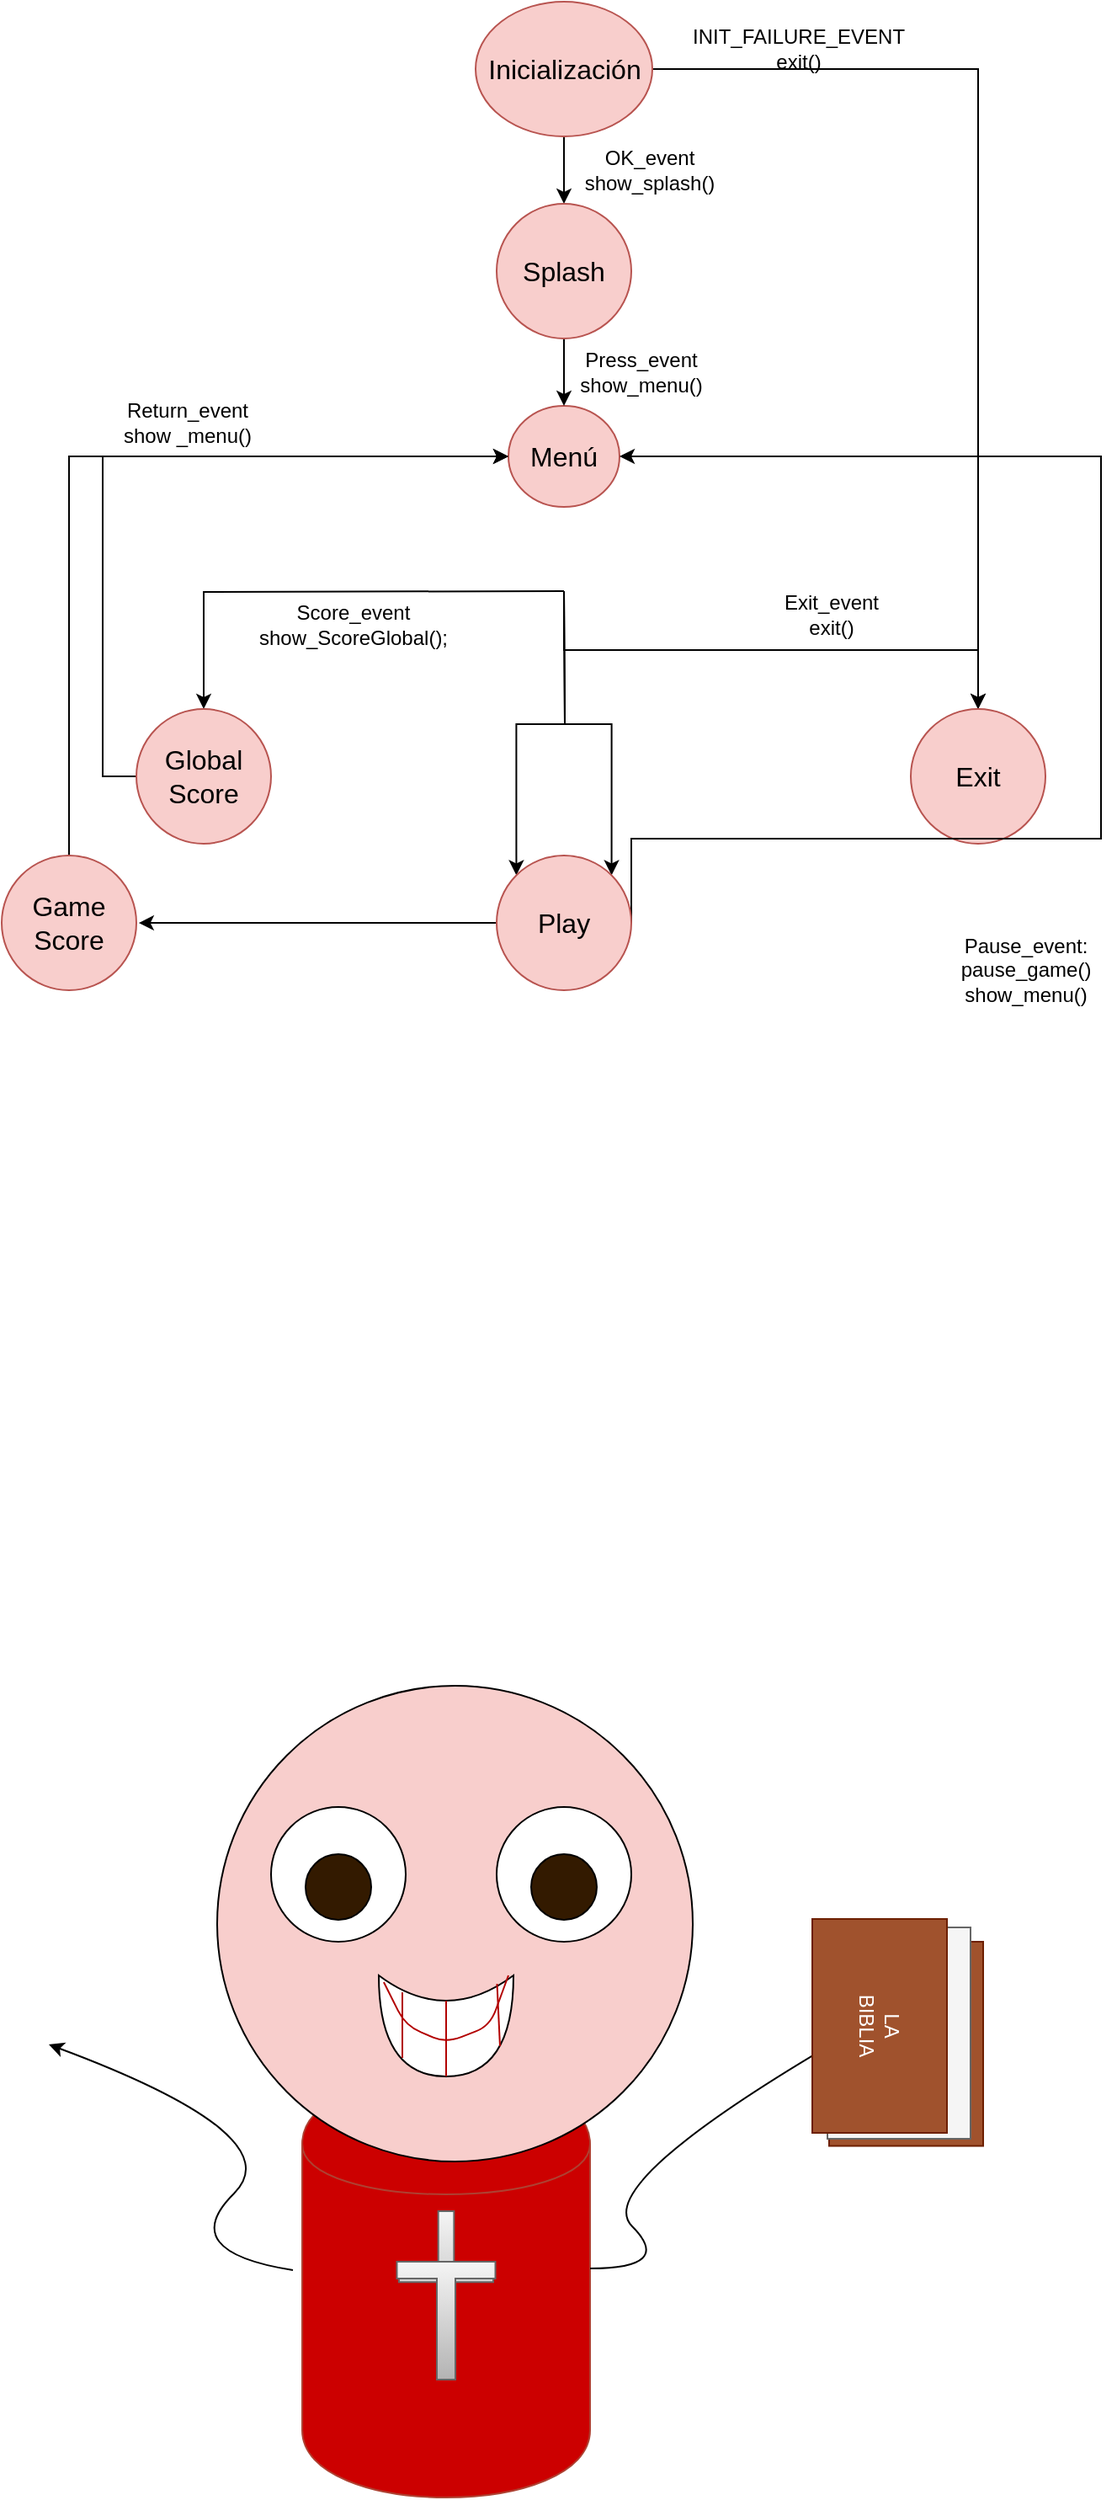 <mxfile version="13.1.3">
    <diagram id="6hGFLwfOUW9BJ-s0fimq" name="Page-1">
        <mxGraphModel dx="1266" dy="629" grid="1" gridSize="10" guides="1" tooltips="1" connect="1" arrows="1" fold="1" page="1" pageScale="1" pageWidth="827" pageHeight="1169" math="0" shadow="0">
            <root>
                <mxCell id="0"/>
                <mxCell id="1" parent="0"/>
                <mxCell id="63" value="" style="shape=cylinder;whiteSpace=wrap;html=1;boundedLbl=1;backgroundOutline=1;fillColor=#CC0000;strokeColor=#ae4132;" parent="1" vertex="1">
                    <mxGeometry x="258.5" y="1262" width="171" height="250" as="geometry"/>
                </mxCell>
                <mxCell id="60" value="" style="ellipse;whiteSpace=wrap;html=1;aspect=fixed;fillColor=#F8CECC;" parent="1" vertex="1">
                    <mxGeometry x="208" y="1030" width="282.5" height="282.5" as="geometry"/>
                </mxCell>
                <mxCell id="18" style="edgeStyle=orthogonalEdgeStyle;rounded=0;orthogonalLoop=1;jettySize=auto;html=1;exitX=0.5;exitY=1;exitDx=0;exitDy=0;entryX=0.5;entryY=0;entryDx=0;entryDy=0;" parent="1" target="12" edge="1">
                    <mxGeometry relative="1" as="geometry">
                        <mxPoint x="414" y="380" as="sourcePoint"/>
                    </mxGeometry>
                </mxCell>
                <mxCell id="21" style="edgeStyle=orthogonalEdgeStyle;rounded=0;orthogonalLoop=1;jettySize=auto;html=1;entryX=0.5;entryY=0;entryDx=0;entryDy=0;" parent="1" target="15" edge="1">
                    <mxGeometry relative="1" as="geometry">
                        <Array as="points">
                            <mxPoint x="414" y="415"/>
                            <mxPoint x="660" y="415"/>
                        </Array>
                        <mxPoint x="414" y="380" as="sourcePoint"/>
                    </mxGeometry>
                </mxCell>
                <mxCell id="35" style="edgeStyle=orthogonalEdgeStyle;rounded=0;orthogonalLoop=1;jettySize=auto;html=1;exitX=0.5;exitY=1;exitDx=0;exitDy=0;entryX=1;entryY=0;entryDx=0;entryDy=0;labelBackgroundColor=none;fontSize=16;fontColor=#FFFFFF;" parent="1" target="34" edge="1">
                    <mxGeometry relative="1" as="geometry">
                        <mxPoint x="414" y="380" as="sourcePoint"/>
                    </mxGeometry>
                </mxCell>
                <mxCell id="36" style="edgeStyle=orthogonalEdgeStyle;rounded=0;orthogonalLoop=1;jettySize=auto;html=1;exitX=0.5;exitY=1;exitDx=0;exitDy=0;entryX=0;entryY=0;entryDx=0;entryDy=0;labelBackgroundColor=none;fontSize=16;fontColor=#FFFFFF;" parent="1" target="34" edge="1">
                    <mxGeometry relative="1" as="geometry">
                        <mxPoint x="414" y="380" as="sourcePoint"/>
                    </mxGeometry>
                </mxCell>
                <mxCell id="2" value="Menú" style="ellipse;whiteSpace=wrap;html=1;fillColor=#f8cecc;strokeColor=#b85450;fontColor=#000000;fontSize=16;" parent="1" vertex="1">
                    <mxGeometry x="381" y="270" width="66" height="60" as="geometry"/>
                </mxCell>
                <mxCell id="16" style="edgeStyle=orthogonalEdgeStyle;rounded=0;orthogonalLoop=1;jettySize=auto;html=1;exitX=0.5;exitY=1;exitDx=0;exitDy=0;entryX=0.5;entryY=0;entryDx=0;entryDy=0;fontSize=16;fontColor=#33FF33;" parent="1" source="3" target="6" edge="1">
                    <mxGeometry relative="1" as="geometry"/>
                </mxCell>
                <mxCell id="85" style="edgeStyle=orthogonalEdgeStyle;rounded=0;orthogonalLoop=1;jettySize=auto;html=1;entryX=0.5;entryY=0;entryDx=0;entryDy=0;" parent="1" source="3" edge="1" target="15">
                    <mxGeometry relative="1" as="geometry">
                        <mxPoint x="660.412" y="398.529" as="targetPoint"/>
                    </mxGeometry>
                </mxCell>
                <mxCell id="3" value="Inicialización&lt;br style=&quot;font-size: 16px;&quot;&gt;" style="ellipse;whiteSpace=wrap;html=1;fillColor=#f8cecc;strokeColor=#b85450;fontColor=#000000;fontSize=16;" parent="1" vertex="1">
                    <mxGeometry x="361.5" y="30" width="105" height="80" as="geometry"/>
                </mxCell>
                <mxCell id="17" value="" style="edgeStyle=orthogonalEdgeStyle;rounded=0;orthogonalLoop=1;jettySize=auto;html=1;labelBackgroundColor=none;labelBorderColor=none;fontColor=#FFFFFF;" parent="1" source="6" target="2" edge="1">
                    <mxGeometry relative="1" as="geometry"/>
                </mxCell>
                <mxCell id="6" value="Splash" style="ellipse;whiteSpace=wrap;html=1;fillColor=#f8cecc;strokeColor=#b85450;fontColor=#000000;fontSize=16;" parent="1" vertex="1">
                    <mxGeometry x="374" y="150" width="80" height="80" as="geometry"/>
                </mxCell>
                <mxCell id="22" style="edgeStyle=orthogonalEdgeStyle;rounded=0;orthogonalLoop=1;jettySize=auto;html=1;exitX=0;exitY=0.5;exitDx=0;exitDy=0;entryX=0;entryY=0.5;entryDx=0;entryDy=0;" parent="1" source="12" target="2" edge="1">
                    <mxGeometry relative="1" as="geometry"/>
                </mxCell>
                <mxCell id="12" value="Global Score" style="ellipse;whiteSpace=wrap;html=1;aspect=fixed;fillColor=#f8cecc;strokeColor=#b85450;fontColor=#000000;fontSize=16;" parent="1" vertex="1">
                    <mxGeometry x="160" y="450" width="80" height="80" as="geometry"/>
                </mxCell>
                <mxCell id="15" value="Exit" style="ellipse;whiteSpace=wrap;html=1;aspect=fixed;fillColor=#f8cecc;strokeColor=#b85450;fontColor=#000000;fontSize=16;" parent="1" vertex="1">
                    <mxGeometry x="620" y="450" width="80" height="80" as="geometry"/>
                </mxCell>
                <mxCell id="26" value="Score_event&lt;br&gt;show_ScoreGlobal();&lt;br&gt;" style="text;html=1;strokeColor=none;fillColor=none;align=center;verticalAlign=middle;whiteSpace=wrap;rounded=0;" parent="1" vertex="1">
                    <mxGeometry x="269" y="390" width="40" height="20" as="geometry"/>
                </mxCell>
                <mxCell id="27" value="Return_event&lt;br&gt;show _menu()" style="text;html=1;strokeColor=none;fillColor=none;align=center;verticalAlign=middle;whiteSpace=wrap;rounded=0;" parent="1" vertex="1">
                    <mxGeometry x="133" y="270" width="115" height="20" as="geometry"/>
                </mxCell>
                <mxCell id="28" value="OK_event&lt;br&gt;show_splash()" style="text;html=1;strokeColor=none;fillColor=none;align=center;verticalAlign=middle;whiteSpace=wrap;rounded=0;" parent="1" vertex="1">
                    <mxGeometry x="445" y="120" width="40" height="20" as="geometry"/>
                </mxCell>
                <mxCell id="29" value="Exit_event&lt;br&gt;exit()" style="text;html=1;strokeColor=none;fillColor=none;align=center;verticalAlign=middle;whiteSpace=wrap;rounded=0;" parent="1" vertex="1">
                    <mxGeometry x="553" y="384" width="40" height="20" as="geometry"/>
                </mxCell>
                <mxCell id="30" value="Press_event&lt;br&gt;show_menu()" style="text;html=1;strokeColor=none;fillColor=none;align=center;verticalAlign=middle;whiteSpace=wrap;rounded=0;" parent="1" vertex="1">
                    <mxGeometry x="440" y="240" width="40" height="20" as="geometry"/>
                </mxCell>
                <mxCell id="53" style="edgeStyle=orthogonalEdgeStyle;rounded=0;orthogonalLoop=1;jettySize=auto;html=1;exitX=0;exitY=0.5;exitDx=0;exitDy=0;labelBackgroundColor=none;fontSize=16;fontColor=#FFFFFF;" parent="1" source="34" edge="1">
                    <mxGeometry relative="1" as="geometry">
                        <mxPoint x="161.412" y="577.059" as="targetPoint"/>
                    </mxGeometry>
                </mxCell>
                <mxCell id="56" style="edgeStyle=orthogonalEdgeStyle;rounded=0;orthogonalLoop=1;jettySize=auto;html=1;exitX=1;exitY=0.5;exitDx=0;exitDy=0;entryX=1;entryY=0.5;entryDx=0;entryDy=0;labelBackgroundColor=none;fontSize=16;fontColor=#FFFFFF;" parent="1" source="34" target="2" edge="1">
                    <mxGeometry relative="1" as="geometry">
                        <Array as="points">
                            <mxPoint x="733" y="527"/>
                            <mxPoint x="733" y="300"/>
                        </Array>
                    </mxGeometry>
                </mxCell>
                <mxCell id="34" value="Play" style="ellipse;whiteSpace=wrap;html=1;aspect=fixed;fillColor=#f8cecc;strokeColor=#b85450;fontColor=#000000;fontSize=16;" parent="1" vertex="1">
                    <mxGeometry x="374" y="537" width="80" height="80" as="geometry"/>
                </mxCell>
                <mxCell id="37" value="&lt;font style=&quot;font-size: 12px&quot;&gt;Continue_event:&lt;br&gt;continue_game()&lt;/font&gt;" style="text;html=1;resizable=0;autosize=1;align=center;verticalAlign=middle;points=[];fillColor=none;strokeColor=none;rounded=0;fontSize=16;fontColor=#FFFFFF;" parent="1" vertex="1">
                    <mxGeometry x="447" y="464" width="100" height="46" as="geometry"/>
                </mxCell>
                <mxCell id="40" value="&lt;font style=&quot;font-size: 12px&quot;&gt;Restart_event:&lt;br&gt;restart_game()&lt;/font&gt;" style="text;html=1;resizable=0;autosize=1;align=center;verticalAlign=middle;points=[];fillColor=none;strokeColor=none;rounded=0;fontSize=16;fontColor=#FFFFFF;" parent="1" vertex="1">
                    <mxGeometry x="285" y="462" width="89" height="46" as="geometry"/>
                </mxCell>
                <mxCell id="48" value="&lt;font style=&quot;font-size: 12px&quot;&gt;Endgame_event:&lt;br&gt;end_game()&lt;/font&gt;" style="text;html=1;resizable=0;autosize=1;align=center;verticalAlign=middle;points=[];fillColor=none;strokeColor=none;rounded=0;fontSize=16;fontColor=#FFFFFF;" parent="1" vertex="1">
                    <mxGeometry x="208" y="579" width="101" height="46" as="geometry"/>
                </mxCell>
                <mxCell id="52" style="edgeStyle=orthogonalEdgeStyle;rounded=0;orthogonalLoop=1;jettySize=auto;html=1;exitX=0.5;exitY=0;exitDx=0;exitDy=0;entryX=0;entryY=0.5;entryDx=0;entryDy=0;labelBackgroundColor=none;fontSize=16;fontColor=#FFFFFF;" parent="1" source="51" target="2" edge="1">
                    <mxGeometry relative="1" as="geometry"/>
                </mxCell>
                <mxCell id="51" value="Game&lt;br&gt;Score" style="ellipse;whiteSpace=wrap;html=1;aspect=fixed;fillColor=#f8cecc;strokeColor=#b85450;fontColor=#000000;fontSize=16;" parent="1" vertex="1">
                    <mxGeometry x="80" y="537" width="80" height="80" as="geometry"/>
                </mxCell>
                <mxCell id="55" value="Pause_event:&lt;br&gt;pause_game()&lt;br&gt;show_menu()" style="text;html=1;align=center;verticalAlign=middle;resizable=0;points=[];autosize=1;" parent="1" vertex="1">
                    <mxGeometry x="644" y="582" width="87" height="46" as="geometry"/>
                </mxCell>
                <mxCell id="57" value="" style="ellipse;whiteSpace=wrap;html=1;aspect=fixed;fillColor=#FFFFFF;" parent="1" vertex="1">
                    <mxGeometry x="240" y="1102" width="80" height="80" as="geometry"/>
                </mxCell>
                <mxCell id="58" value="" style="ellipse;whiteSpace=wrap;html=1;aspect=fixed;fillColor=#FFFFFF;" parent="1" vertex="1">
                    <mxGeometry x="374" y="1102" width="80" height="80" as="geometry"/>
                </mxCell>
                <mxCell id="59" value="" style="shape=xor;whiteSpace=wrap;html=1;rotation=90;fillColor=#FFFFFF;" parent="1" vertex="1">
                    <mxGeometry x="314" y="1192" width="60" height="80" as="geometry"/>
                </mxCell>
                <mxCell id="61" value="" style="ellipse;whiteSpace=wrap;html=1;aspect=fixed;fillColor=#331A00;" parent="1" vertex="1">
                    <mxGeometry x="394.5" y="1130" width="39" height="39" as="geometry"/>
                </mxCell>
                <mxCell id="66" value="" style="ellipse;whiteSpace=wrap;html=1;aspect=fixed;fillColor=#331A00;" parent="1" vertex="1">
                    <mxGeometry x="260.5" y="1130" width="39" height="39" as="geometry"/>
                </mxCell>
                <mxCell id="67" value="" style="endArrow=none;html=1;exitX=0.7;exitY=0.1;exitDx=0;exitDy=0;exitPerimeter=0;fillColor=#e51400;strokeColor=#B20000;" parent="1" source="59" edge="1">
                    <mxGeometry width="50" height="50" relative="1" as="geometry">
                        <mxPoint x="324.25" y="1257" as="sourcePoint"/>
                        <mxPoint x="374.25" y="1207" as="targetPoint"/>
                    </mxGeometry>
                </mxCell>
                <mxCell id="68" value="" style="endArrow=none;html=1;exitX=1;exitY=0.5;exitDx=0;exitDy=0;exitPerimeter=0;fillColor=#e51400;strokeColor=#B20000;entryX=0.25;entryY=0.5;entryDx=0;entryDy=0;entryPerimeter=0;" parent="1" source="59" target="59" edge="1">
                    <mxGeometry width="50" height="50" relative="1" as="geometry">
                        <mxPoint x="386" y="1254" as="sourcePoint"/>
                        <mxPoint x="384.25" y="1217" as="targetPoint"/>
                    </mxGeometry>
                </mxCell>
                <mxCell id="69" value="" style="endArrow=none;html=1;exitX=0.817;exitY=0.825;exitDx=0;exitDy=0;exitPerimeter=0;fillColor=#e51400;strokeColor=#B20000;" parent="1" source="59" edge="1">
                    <mxGeometry width="50" height="50" relative="1" as="geometry">
                        <mxPoint x="354" y="1272" as="sourcePoint"/>
                        <mxPoint x="318" y="1212" as="targetPoint"/>
                    </mxGeometry>
                </mxCell>
                <mxCell id="71" value="" style="endArrow=none;html=1;exitX=0.067;exitY=0.963;exitDx=0;exitDy=0;exitPerimeter=0;fillColor=#e51400;strokeColor=#B20000;" parent="1" source="59" edge="1">
                    <mxGeometry width="50" height="50" relative="1" as="geometry">
                        <mxPoint x="331" y="1252" as="sourcePoint"/>
                        <mxPoint x="381" y="1202" as="targetPoint"/>
                        <Array as="points">
                            <mxPoint x="320" y="1232"/>
                            <mxPoint x="344" y="1242"/>
                            <mxPoint x="370" y="1232"/>
                        </Array>
                    </mxGeometry>
                </mxCell>
                <mxCell id="72" value="" style="curved=1;endArrow=classic;html=1;labelBackgroundColor=none;fontSize=16;fontColor=#FFFFFF;" parent="1" edge="1">
                    <mxGeometry width="50" height="50" relative="1" as="geometry">
                        <mxPoint x="429.5" y="1376" as="sourcePoint"/>
                        <mxPoint x="590" y="1233" as="targetPoint"/>
                        <Array as="points">
                            <mxPoint x="479.5" y="1376"/>
                            <mxPoint x="429.5" y="1326"/>
                        </Array>
                    </mxGeometry>
                </mxCell>
                <mxCell id="74" value="" style="curved=1;endArrow=classic;html=1;labelBackgroundColor=none;fontSize=16;fontColor=#FFFFFF;" parent="1" edge="1">
                    <mxGeometry width="50" height="50" relative="1" as="geometry">
                        <mxPoint x="253" y="1377" as="sourcePoint"/>
                        <mxPoint x="108" y="1243" as="targetPoint"/>
                        <Array as="points">
                            <mxPoint x="183" y="1366"/>
                            <mxPoint x="253" y="1297"/>
                        </Array>
                    </mxGeometry>
                </mxCell>
                <mxCell id="75" value="" style="shape=cross;whiteSpace=wrap;html=1;gradientColor=#b3b3b3;fillColor=#f5f5f5;strokeColor=#666666;size=0.167;" parent="1" vertex="1">
                    <mxGeometry x="316" y="1342" width="56" height="75" as="geometry"/>
                </mxCell>
                <mxCell id="77" value="" style="shape=tee;whiteSpace=wrap;html=1;dx=11;dy=10;gradientColor=#b3b3b3;fillColor=#f5f5f5;strokeColor=#666666;" parent="1" vertex="1">
                    <mxGeometry x="314.75" y="1372" width="58.5" height="70" as="geometry"/>
                </mxCell>
                <mxCell id="79" value="" style="rounded=0;whiteSpace=wrap;html=1;rotation=90;fillColor=#a0522d;strokeColor=#6D1F00;fontColor=#ffffff;" parent="1" vertex="1">
                    <mxGeometry x="556.63" y="1196.88" width="121.25" height="91.5" as="geometry"/>
                </mxCell>
                <mxCell id="80" value="" style="rounded=0;whiteSpace=wrap;html=1;rotation=90;fillColor=#f5f5f5;strokeColor=#666666;fontColor=#333333;" parent="1" vertex="1">
                    <mxGeometry x="550.25" y="1193.75" width="125.5" height="85" as="geometry"/>
                </mxCell>
                <mxCell id="81" value="LA &lt;br&gt;BIBLIA" style="rounded=0;whiteSpace=wrap;html=1;rotation=90;fillColor=#a0522d;strokeColor=#6D1F00;fontColor=#ffffff;" parent="1" vertex="1">
                    <mxGeometry x="538" y="1192" width="127" height="80" as="geometry"/>
                </mxCell>
                <mxCell id="86" value="INIT_FAILURE_EVENT&lt;br&gt;exit()" style="text;html=1;align=center;verticalAlign=middle;resizable=0;points=[];autosize=1;" parent="1" vertex="1">
                    <mxGeometry x="485" y="42" width="136" height="32" as="geometry"/>
                </mxCell>
            </root>
        </mxGraphModel>
    </diagram>
</mxfile>
